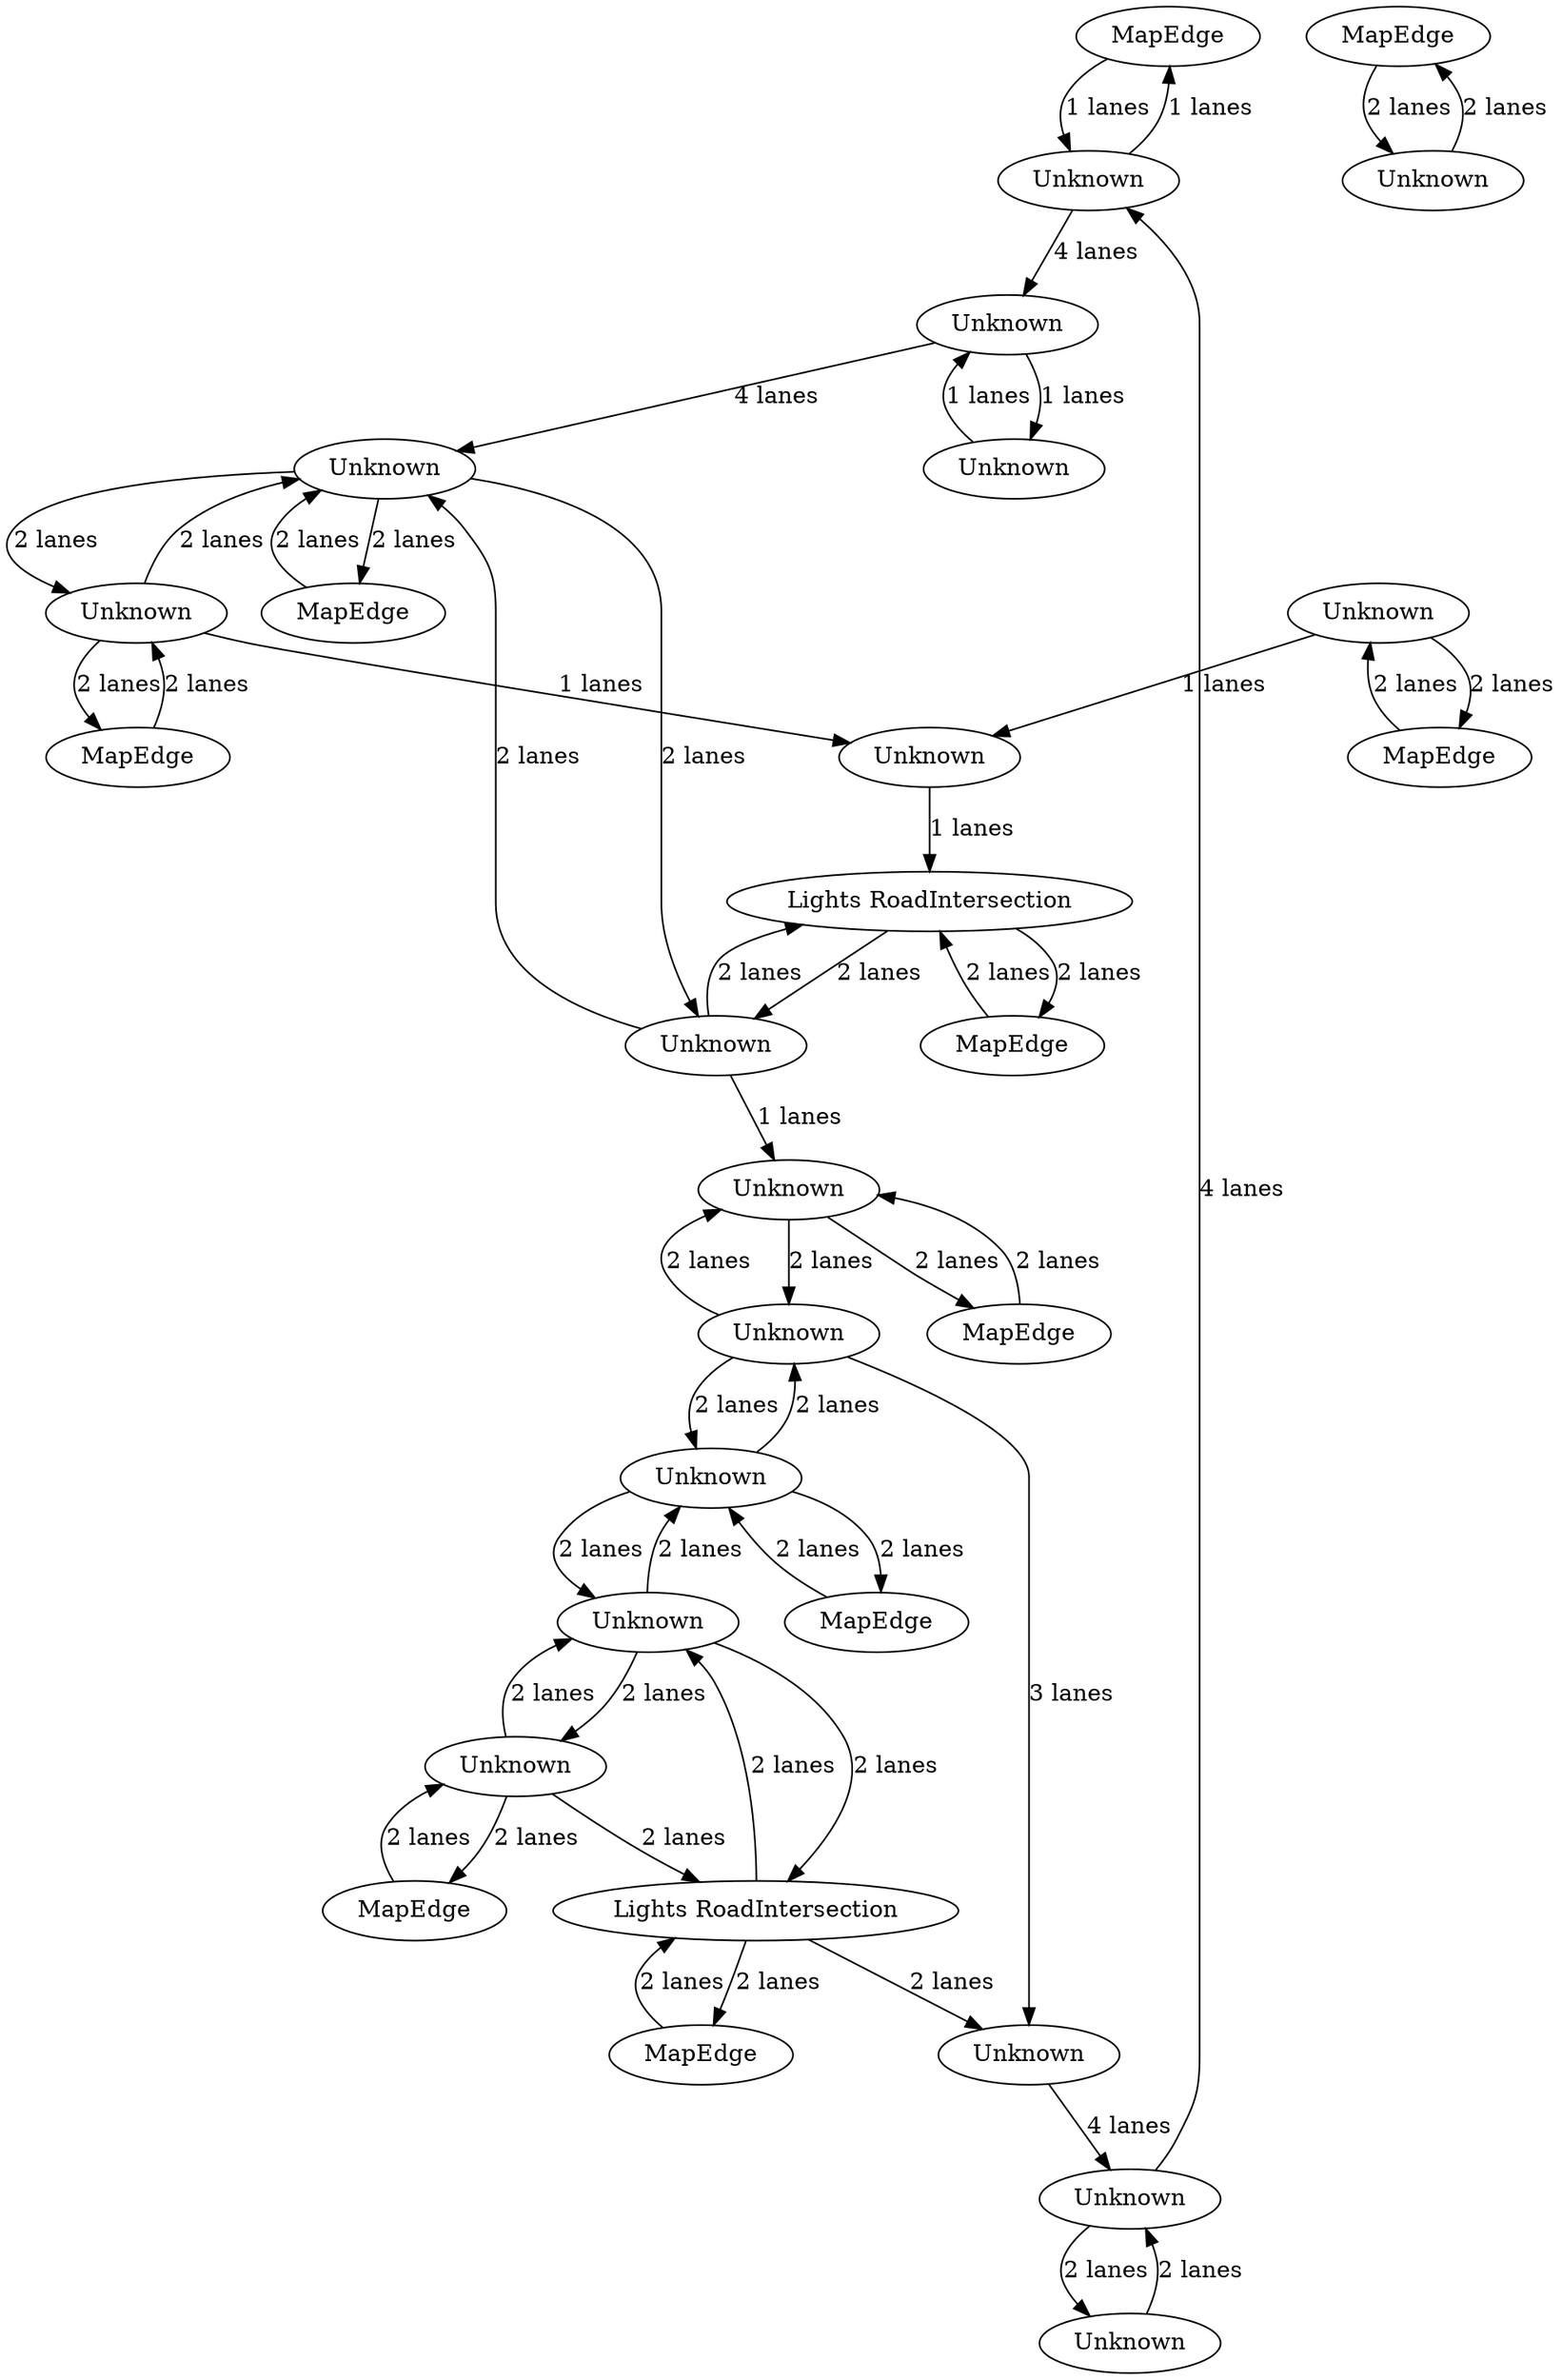digraph {
    0 [ label = "MapEdge" ]
    1 [ label = "MapEdge" ]
    2 [ label = "MapEdge" ]
    3 [ label = "Unknown" ]
    4 [ label = "MapEdge" ]
    5 [ label = "Unknown" ]
    6 [ label = "Unknown" ]
    7 [ label = "MapEdge" ]
    8 [ label = "Unknown" ]
    9 [ label = "MapEdge" ]
    10 [ label = "Lights RoadIntersection" ]
    11 [ label = "Unknown" ]
    12 [ label = "Unknown" ]
    13 [ label = "MapEdge" ]
    14 [ label = "Unknown" ]
    15 [ label = "Unknown" ]
    16 [ label = "Unknown" ]
    17 [ label = "MapEdge" ]
    18 [ label = "MapEdge" ]
    19 [ label = "Unknown" ]
    20 [ label = "Unknown" ]
    21 [ label = "Lights RoadIntersection" ]
    22 [ label = "Unknown" ]
    23 [ label = "MapEdge" ]
    24 [ label = "Unknown" ]
    25 [ label = "Unknown" ]
    26 [ label = "Unknown" ]
    27 [ label = "Unknown" ]
    28 [ label = "Unknown" ]
    2 -> 10 [ label = "2 lanes" ]
    10 -> 2 [ label = "2 lanes" ]
    10 -> 26 [ label = "2 lanes" ]
    26 -> 10 [ label = "2 lanes" ]
    26 -> 3 [ label = "2 lanes" ]
    3 -> 26 [ label = "2 lanes" ]
    3 -> 17 [ label = "2 lanes" ]
    17 -> 3 [ label = "2 lanes" ]
    11 -> 20 [ label = "2 lanes" ]
    20 -> 11 [ label = "2 lanes" ]
    20 -> 23 [ label = "2 lanes" ]
    23 -> 20 [ label = "2 lanes" ]
    5 -> 8 [ label = "2 lanes" ]
    8 -> 5 [ label = "2 lanes" ]
    8 -> 16 [ label = "2 lanes" ]
    16 -> 8 [ label = "2 lanes" ]
    16 -> 9 [ label = "2 lanes" ]
    9 -> 16 [ label = "2 lanes" ]
    7 -> 21 [ label = "2 lanes" ]
    21 -> 7 [ label = "2 lanes" ]
    11 -> 5 [ label = "2 lanes" ]
    5 -> 11 [ label = "2 lanes" ]
    21 -> 11 [ label = "2 lanes" ]
    11 -> 21 [ label = "2 lanes" ]
    12 -> 1 [ label = "2 lanes" ]
    1 -> 12 [ label = "2 lanes" ]
    6 -> 0 [ label = "1 lanes" ]
    0 -> 6 [ label = "1 lanes" ]
    14 -> 15 [ label = "2 lanes" ]
    15 -> 14 [ label = "2 lanes" ]
    8 -> 22 [ label = "3 lanes" ]
    5 -> 13 [ label = "2 lanes" ]
    13 -> 5 [ label = "2 lanes" ]
    19 -> 18 [ label = "2 lanes" ]
    18 -> 19 [ label = "2 lanes" ]
    20 -> 21 [ label = "2 lanes" ]
    21 -> 22 [ label = "2 lanes" ]
    6 -> 27 [ label = "4 lanes" ]
    15 -> 6 [ label = "4 lanes" ]
    22 -> 15 [ label = "4 lanes" ]
    27 -> 3 [ label = "4 lanes" ]
    19 -> 24 [ label = "1 lanes" ]
    24 -> 10 [ label = "1 lanes" ]
    25 -> 24 [ label = "1 lanes" ]
    26 -> 16 [ label = "1 lanes" ]
    27 -> 28 [ label = "1 lanes" ]
    28 -> 27 [ label = "1 lanes" ]
    3 -> 25 [ label = "2 lanes" ]
    25 -> 3 [ label = "2 lanes" ]
    25 -> 4 [ label = "2 lanes" ]
    4 -> 25 [ label = "2 lanes" ]
}
